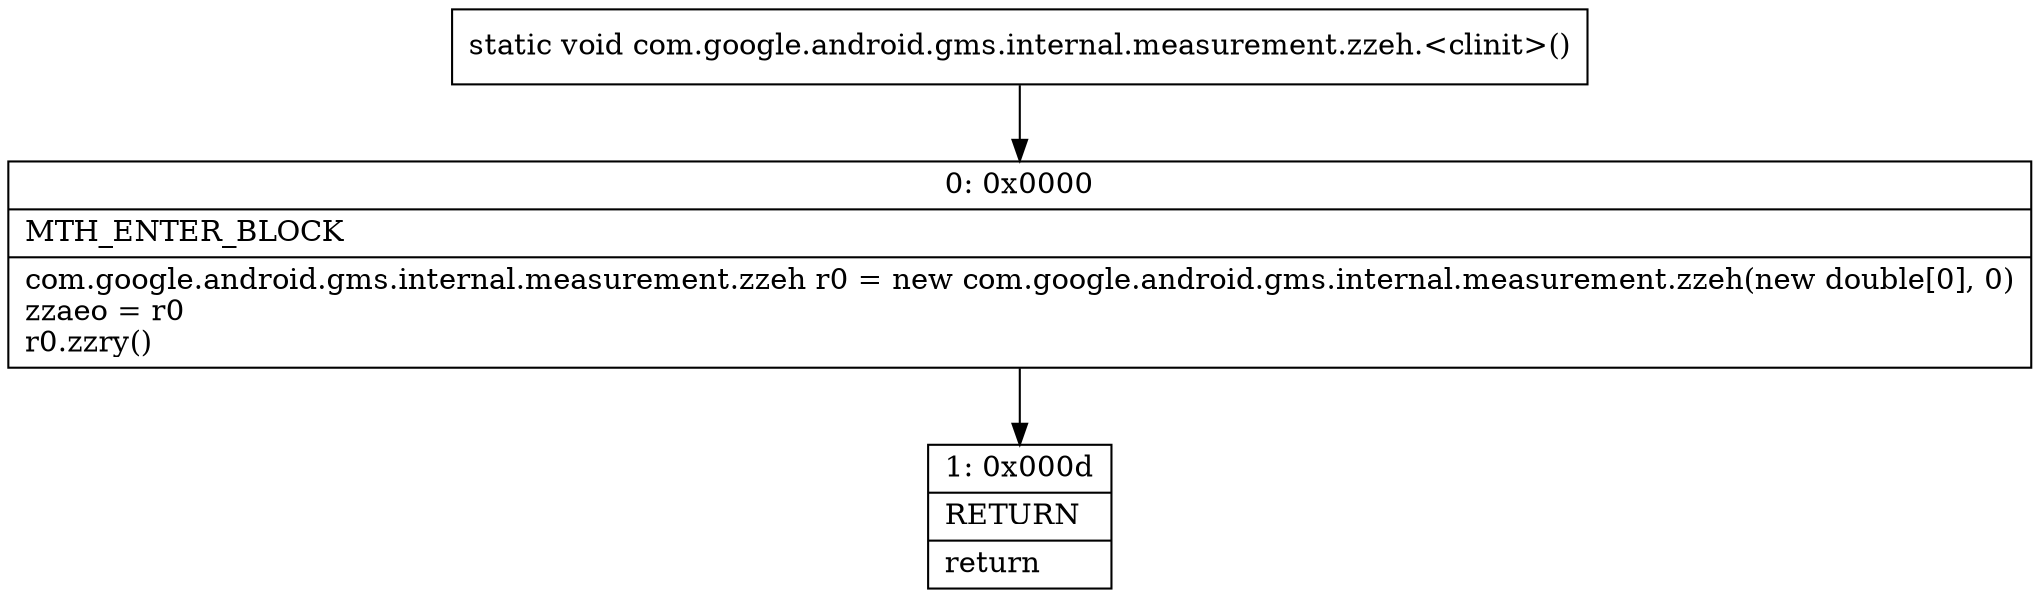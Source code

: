 digraph "CFG forcom.google.android.gms.internal.measurement.zzeh.\<clinit\>()V" {
Node_0 [shape=record,label="{0\:\ 0x0000|MTH_ENTER_BLOCK\l|com.google.android.gms.internal.measurement.zzeh r0 = new com.google.android.gms.internal.measurement.zzeh(new double[0], 0)\lzzaeo = r0\lr0.zzry()\l}"];
Node_1 [shape=record,label="{1\:\ 0x000d|RETURN\l|return\l}"];
MethodNode[shape=record,label="{static void com.google.android.gms.internal.measurement.zzeh.\<clinit\>() }"];
MethodNode -> Node_0;
Node_0 -> Node_1;
}

